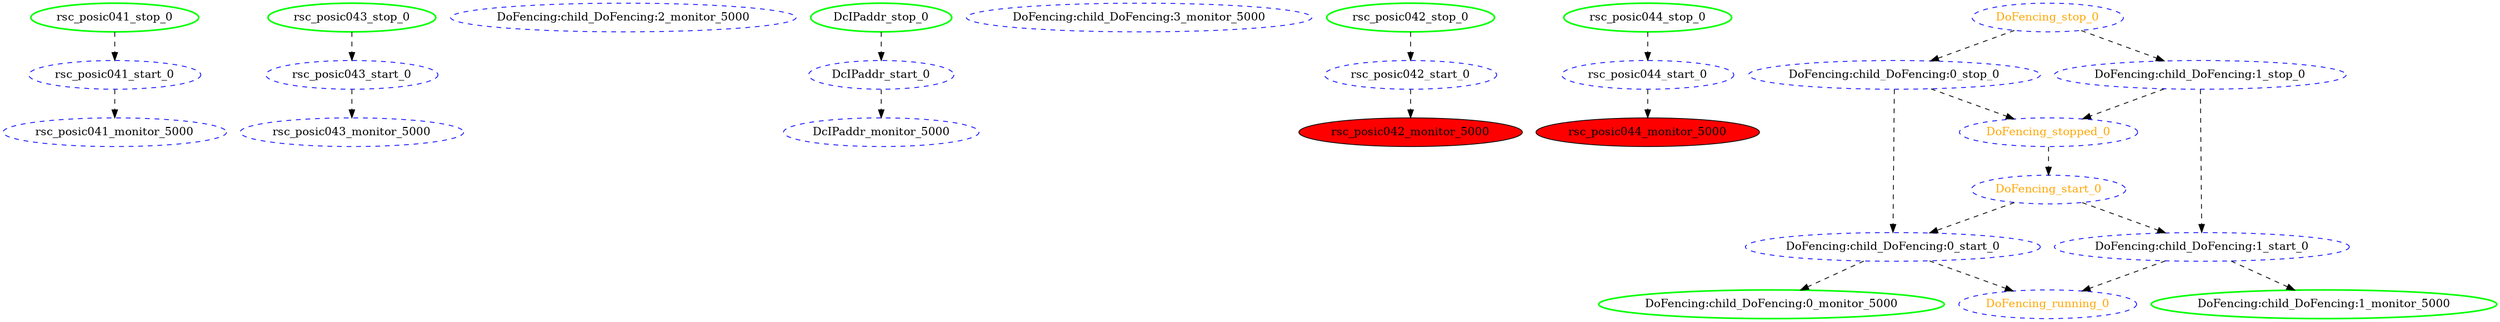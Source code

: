 digraph "g" {
	size = "30,30"
"rsc_posic041_monitor_5000" [ style="dashed" color="blue" fontcolor="black" ]
"rsc_posic043_monitor_5000" [ style="dashed" color="blue" fontcolor="black" ]
"DoFencing:child_DoFencing:2_monitor_5000" [ style="dashed" color="blue" fontcolor="black" ]
"DcIPaddr_monitor_5000" [ style="dashed" color="blue" fontcolor="black" ]
"DoFencing:child_DoFencing:3_monitor_5000" [ style="dashed" color="blue" fontcolor="black" ]
"DcIPaddr_stop_0" [ tooltip="posic043" style=bold color="green" fontcolor="black" ]
"DcIPaddr_start_0" [ style="dashed" color="blue" fontcolor="black" ]
"rsc_posic041_stop_0" [ tooltip="posic041" style=bold color="green" fontcolor="black" ]
"rsc_posic041_start_0" [ style="dashed" color="blue" fontcolor="black" ]
"rsc_posic042_stop_0" [ tooltip="posic041" style=bold color="green" fontcolor="black" ]
"rsc_posic042_start_0" [ style="dashed" color="blue" fontcolor="black" ]
"rsc_posic042_monitor_5000" [ font_color=purple style=filled fillcolor=red ]
"rsc_posic043_stop_0" [ tooltip="posic043" style=bold color="green" fontcolor="black" ]
"rsc_posic043_start_0" [ style="dashed" color="blue" fontcolor="black" ]
"rsc_posic044_stop_0" [ tooltip="posic041" style=bold color="green" fontcolor="black" ]
"rsc_posic044_start_0" [ style="dashed" color="blue" fontcolor="black" ]
"rsc_posic044_monitor_5000" [ font_color=purple style=filled fillcolor=red ]
"DoFencing:child_DoFencing:0_stop_0" [ style="dashed" color="blue" fontcolor="black" ]
"DoFencing:child_DoFencing:0_start_0" [ style="dashed" color="blue" fontcolor="black" ]
"DoFencing:child_DoFencing:0_monitor_5000" [ tooltip="posic043" style=bold color="green" fontcolor="black" ]
"DoFencing:child_DoFencing:1_stop_0" [ style="dashed" color="blue" fontcolor="black" ]
"DoFencing:child_DoFencing:1_start_0" [ style="dashed" color="blue" fontcolor="black" ]
"DoFencing:child_DoFencing:1_monitor_5000" [ tooltip="posic041" style=bold color="green" fontcolor="black" ]
"DoFencing_start_0" [ style="dashed" color="blue" fontcolor="orange" ]
"DoFencing_running_0" [ style="dashed" color="blue" fontcolor="orange" ]
"DoFencing_stop_0" [ style="dashed" color="blue" fontcolor="orange" ]
"DoFencing_stopped_0" [ style="dashed" color="blue" fontcolor="orange" ]
"rsc_posic041_start_0" -> "rsc_posic041_monitor_5000" [ style = dashed]
"rsc_posic043_start_0" -> "rsc_posic043_monitor_5000" [ style = dashed]
"DcIPaddr_start_0" -> "DcIPaddr_monitor_5000" [ style = dashed]
"DcIPaddr_stop_0" -> "DcIPaddr_start_0" [ style = dashed]
"rsc_posic041_stop_0" -> "rsc_posic041_start_0" [ style = dashed]
"rsc_posic042_stop_0" -> "rsc_posic042_start_0" [ style = dashed]
"rsc_posic042_start_0" -> "rsc_posic042_monitor_5000" [ style = dashed]
"rsc_posic043_stop_0" -> "rsc_posic043_start_0" [ style = dashed]
"rsc_posic044_stop_0" -> "rsc_posic044_start_0" [ style = dashed]
"rsc_posic044_start_0" -> "rsc_posic044_monitor_5000" [ style = dashed]
"DoFencing_stop_0" -> "DoFencing:child_DoFencing:0_stop_0" [ style = dashed]
"DoFencing:child_DoFencing:0_stop_0" -> "DoFencing:child_DoFencing:0_start_0" [ style = dashed]
"DoFencing_start_0" -> "DoFencing:child_DoFencing:0_start_0" [ style = dashed]
"DoFencing:child_DoFencing:0_start_0" -> "DoFencing:child_DoFencing:0_monitor_5000" [ style = dashed]
"DoFencing_stop_0" -> "DoFencing:child_DoFencing:1_stop_0" [ style = dashed]
"DoFencing:child_DoFencing:1_stop_0" -> "DoFencing:child_DoFencing:1_start_0" [ style = dashed]
"DoFencing_start_0" -> "DoFencing:child_DoFencing:1_start_0" [ style = dashed]
"DoFencing:child_DoFencing:1_start_0" -> "DoFencing:child_DoFencing:1_monitor_5000" [ style = dashed]
"DoFencing_stopped_0" -> "DoFencing_start_0" [ style = dashed]
"DoFencing:child_DoFencing:0_start_0" -> "DoFencing_running_0" [ style = dashed]
"DoFencing:child_DoFencing:1_start_0" -> "DoFencing_running_0" [ style = dashed]
"DoFencing:child_DoFencing:0_stop_0" -> "DoFencing_stopped_0" [ style = dashed]
"DoFencing:child_DoFencing:1_stop_0" -> "DoFencing_stopped_0" [ style = dashed]
}
